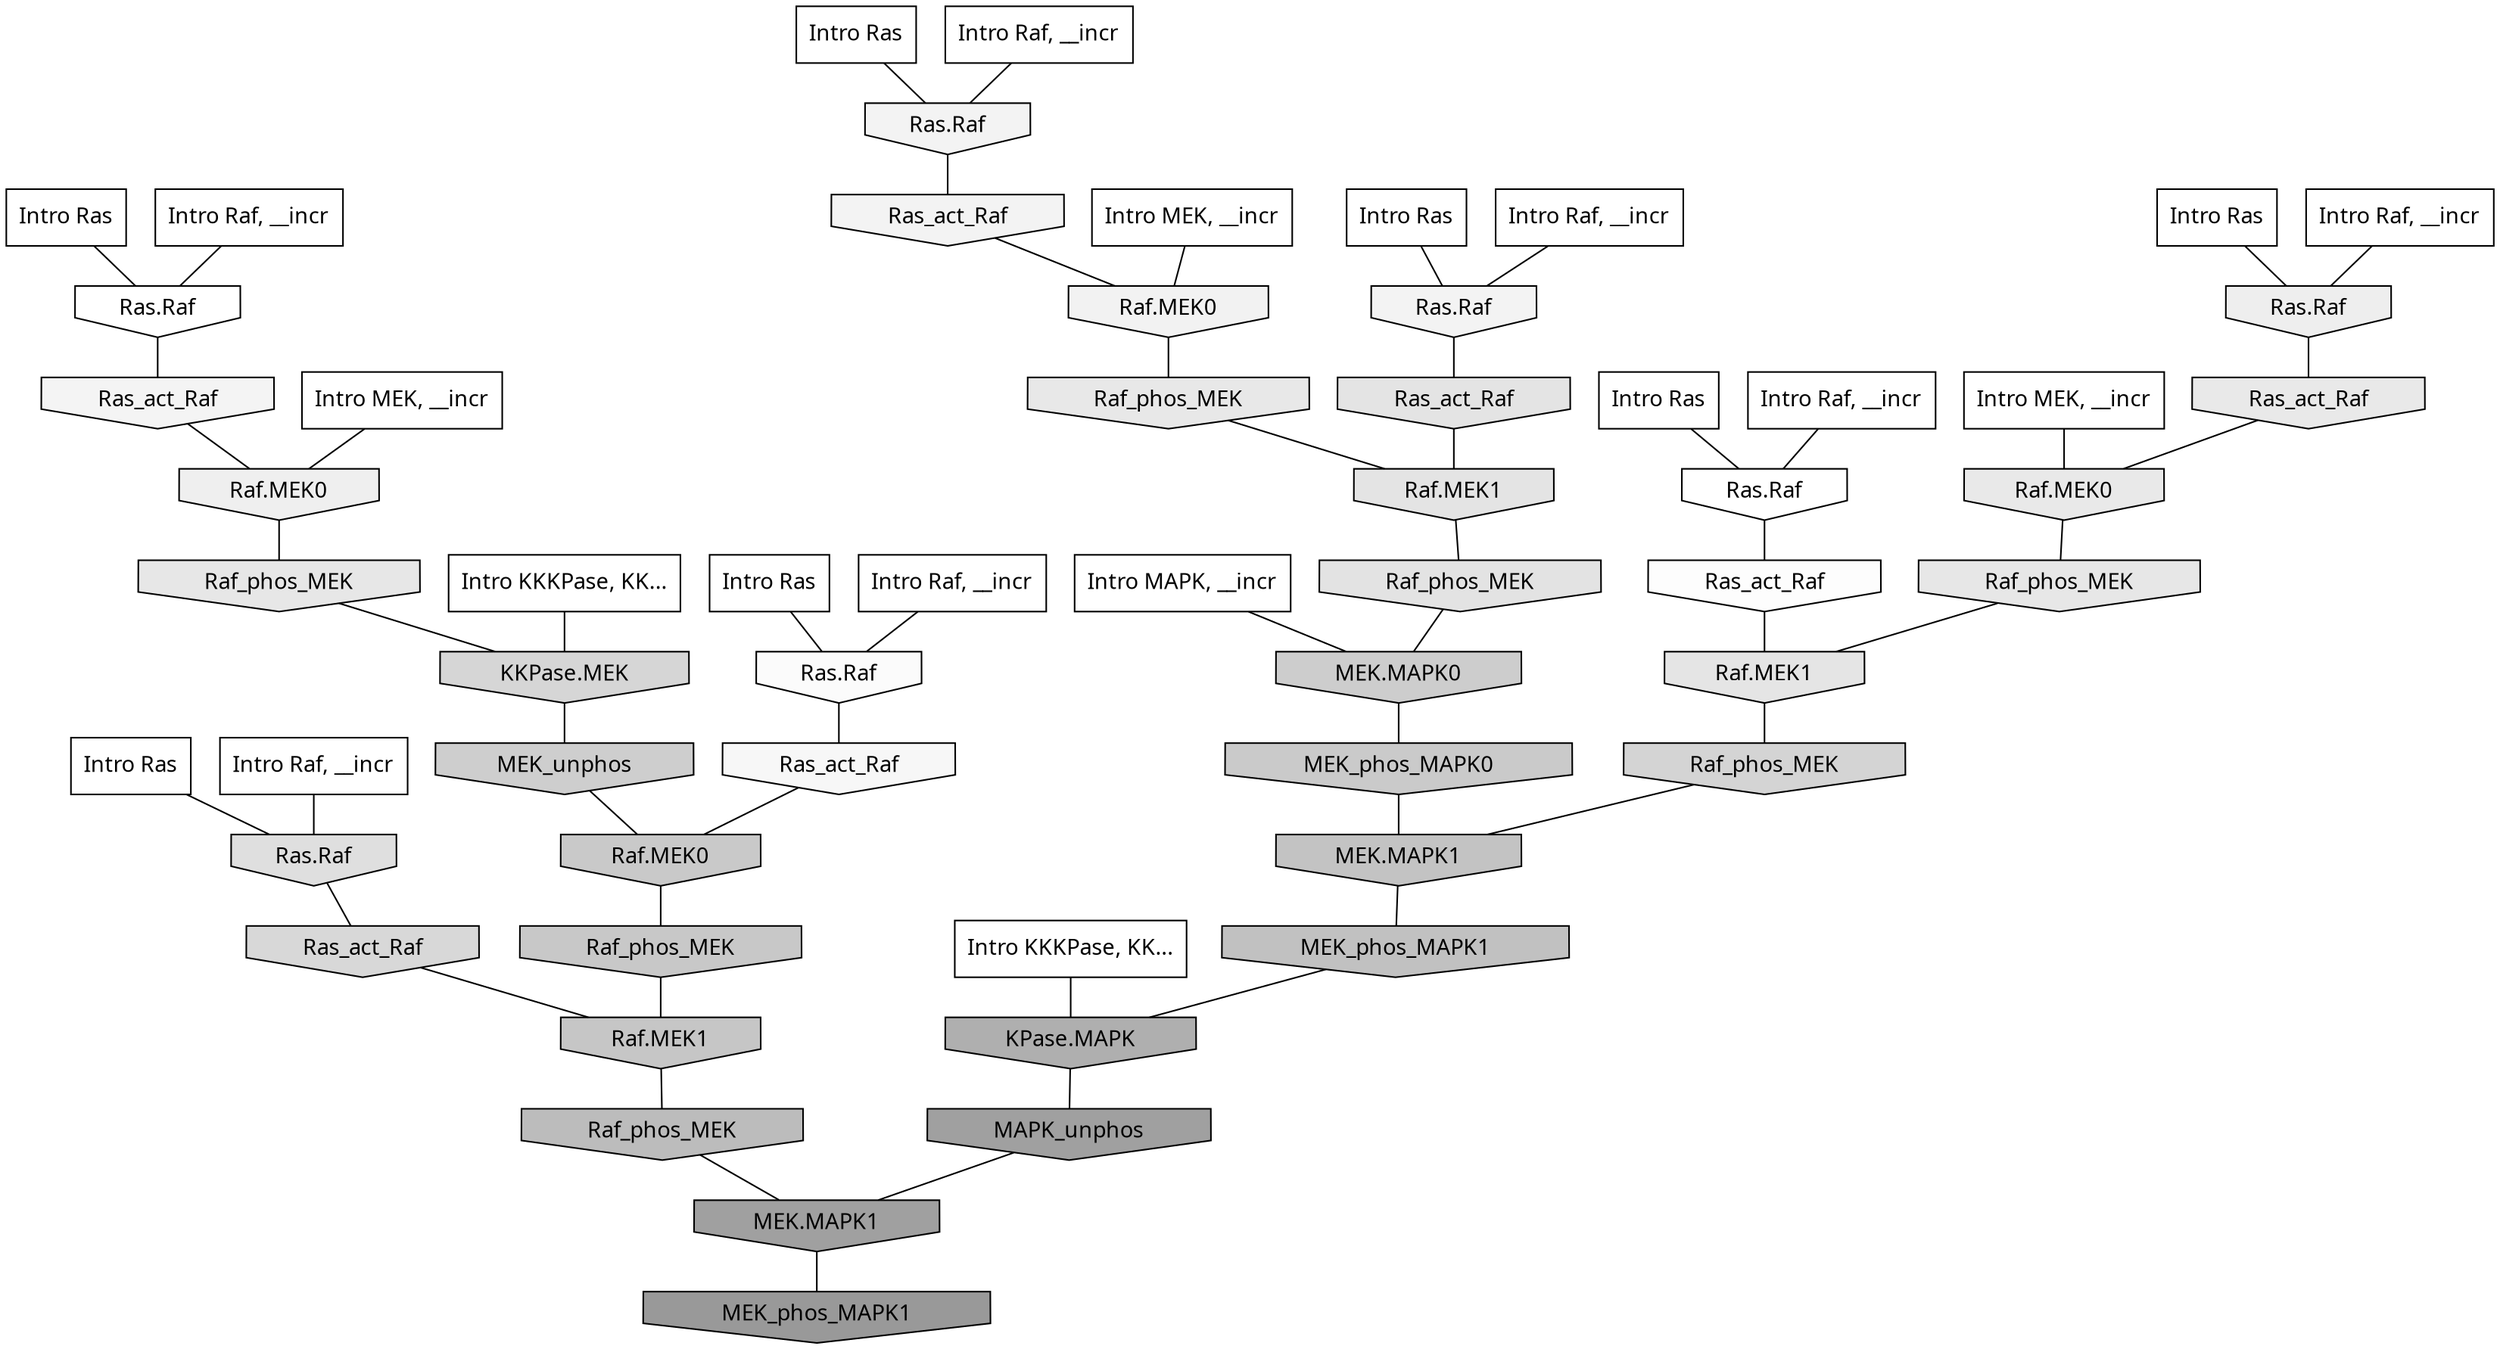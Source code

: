 digraph G{
  rankdir="TB";
  ranksep=0.30;
  node [fontname="CMU Serif"];
  edge [fontname="CMU Serif"];
  
  3 [label="Intro Ras", shape=rectangle, style=filled, fillcolor="0.000 0.000 1.000"]
  
  9 [label="Intro Ras", shape=rectangle, style=filled, fillcolor="0.000 0.000 1.000"]
  
  11 [label="Intro Ras", shape=rectangle, style=filled, fillcolor="0.000 0.000 1.000"]
  
  24 [label="Intro Ras", shape=rectangle, style=filled, fillcolor="0.000 0.000 1.000"]
  
  29 [label="Intro Ras", shape=rectangle, style=filled, fillcolor="0.000 0.000 1.000"]
  
  48 [label="Intro Ras", shape=rectangle, style=filled, fillcolor="0.000 0.000 1.000"]
  
  68 [label="Intro Ras", shape=rectangle, style=filled, fillcolor="0.000 0.000 1.000"]
  
  120 [label="Intro Raf, __incr", shape=rectangle, style=filled, fillcolor="0.000 0.000 1.000"]
  
  277 [label="Intro Raf, __incr", shape=rectangle, style=filled, fillcolor="0.000 0.000 1.000"]
  
  322 [label="Intro Raf, __incr", shape=rectangle, style=filled, fillcolor="0.000 0.000 1.000"]
  
  504 [label="Intro Raf, __incr", shape=rectangle, style=filled, fillcolor="0.000 0.000 1.000"]
  
  650 [label="Intro Raf, __incr", shape=rectangle, style=filled, fillcolor="0.000 0.000 1.000"]
  
  722 [label="Intro Raf, __incr", shape=rectangle, style=filled, fillcolor="0.000 0.000 1.000"]
  
  861 [label="Intro Raf, __incr", shape=rectangle, style=filled, fillcolor="0.000 0.000 1.000"]
  
  1689 [label="Intro MEK, __incr", shape=rectangle, style=filled, fillcolor="0.000 0.000 1.000"]
  
  1727 [label="Intro MEK, __incr", shape=rectangle, style=filled, fillcolor="0.000 0.000 1.000"]
  
  1869 [label="Intro MEK, __incr", shape=rectangle, style=filled, fillcolor="0.000 0.000 1.000"]
  
  2960 [label="Intro MAPK, __incr", shape=rectangle, style=filled, fillcolor="0.000 0.000 1.000"]
  
  3123 [label="Intro KKKPase, KK...", shape=rectangle, style=filled, fillcolor="0.000 0.000 1.000"]
  
  3174 [label="Intro KKKPase, KK...", shape=rectangle, style=filled, fillcolor="0.000 0.000 1.000"]
  
  3256 [label="Ras.Raf", shape=invhouse, style=filled, fillcolor="0.000 0.000 1.000"]
  
  3298 [label="Ras.Raf", shape=invhouse, style=filled, fillcolor="0.000 0.000 1.000"]
  
  3404 [label="Ras_act_Raf", shape=invhouse, style=filled, fillcolor="0.000 0.000 0.991"]
  
  3462 [label="Ras.Raf", shape=invhouse, style=filled, fillcolor="0.000 0.000 0.983"]
  
  3665 [label="Ras_act_Raf", shape=invhouse, style=filled, fillcolor="0.000 0.000 0.966"]
  
  3880 [label="Ras_act_Raf", shape=invhouse, style=filled, fillcolor="0.000 0.000 0.955"]
  
  3946 [label="Ras.Raf", shape=invhouse, style=filled, fillcolor="0.000 0.000 0.952"]
  
  3976 [label="Ras_act_Raf", shape=invhouse, style=filled, fillcolor="0.000 0.000 0.951"]
  
  4002 [label="Ras.Raf", shape=invhouse, style=filled, fillcolor="0.000 0.000 0.950"]
  
  4091 [label="Raf.MEK0", shape=invhouse, style=filled, fillcolor="0.000 0.000 0.946"]
  
  4312 [label="Raf.MEK0", shape=invhouse, style=filled, fillcolor="0.000 0.000 0.934"]
  
  4434 [label="Ras.Raf", shape=invhouse, style=filled, fillcolor="0.000 0.000 0.930"]
  
  4821 [label="Ras_act_Raf", shape=invhouse, style=filled, fillcolor="0.000 0.000 0.914"]
  
  4823 [label="Raf.MEK0", shape=invhouse, style=filled, fillcolor="0.000 0.000 0.914"]
  
  4956 [label="Raf_phos_MEK", shape=invhouse, style=filled, fillcolor="0.000 0.000 0.908"]
  
  5040 [label="Raf_phos_MEK", shape=invhouse, style=filled, fillcolor="0.000 0.000 0.905"]
  
  5048 [label="Raf_phos_MEK", shape=invhouse, style=filled, fillcolor="0.000 0.000 0.904"]
  
  5263 [label="Raf.MEK1", shape=invhouse, style=filled, fillcolor="0.000 0.000 0.896"]
  
  5331 [label="Ras_act_Raf", shape=invhouse, style=filled, fillcolor="0.000 0.000 0.894"]
  
  5337 [label="Raf.MEK1", shape=invhouse, style=filled, fillcolor="0.000 0.000 0.894"]
  
  5464 [label="Raf_phos_MEK", shape=invhouse, style=filled, fillcolor="0.000 0.000 0.889"]
  
  5898 [label="Ras.Raf", shape=invhouse, style=filled, fillcolor="0.000 0.000 0.873"]
  
  6729 [label="Ras_act_Raf", shape=invhouse, style=filled, fillcolor="0.000 0.000 0.847"]
  
  7154 [label="KKPase.MEK", shape=invhouse, style=filled, fillcolor="0.000 0.000 0.838"]
  
  7446 [label="Raf_phos_MEK", shape=invhouse, style=filled, fillcolor="0.000 0.000 0.831"]
  
  8598 [label="MEK_unphos", shape=invhouse, style=filled, fillcolor="0.000 0.000 0.808"]
  
  8851 [label="MEK.MAPK0", shape=invhouse, style=filled, fillcolor="0.000 0.000 0.802"]
  
  9504 [label="MEK_phos_MAPK0", shape=invhouse, style=filled, fillcolor="0.000 0.000 0.792"]
  
  9804 [label="Raf.MEK0", shape=invhouse, style=filled, fillcolor="0.000 0.000 0.787"]
  
  10031 [label="Raf_phos_MEK", shape=invhouse, style=filled, fillcolor="0.000 0.000 0.784"]
  
  10558 [label="Raf.MEK1", shape=invhouse, style=filled, fillcolor="0.000 0.000 0.776"]
  
  11504 [label="MEK.MAPK1", shape=invhouse, style=filled, fillcolor="0.000 0.000 0.764"]
  
  12248 [label="MEK_phos_MAPK1", shape=invhouse, style=filled, fillcolor="0.000 0.000 0.755"]
  
  13964 [label="Raf_phos_MEK", shape=invhouse, style=filled, fillcolor="0.000 0.000 0.737"]
  
  17685 [label="KPase.MAPK", shape=invhouse, style=filled, fillcolor="0.000 0.000 0.684"]
  
  19566 [label="MAPK_unphos", shape=invhouse, style=filled, fillcolor="0.000 0.000 0.628"]
  
  19568 [label="MEK.MAPK1", shape=invhouse, style=filled, fillcolor="0.000 0.000 0.628"]
  
  20326 [label="MEK_phos_MAPK1", shape=invhouse, style=filled, fillcolor="0.000 0.000 0.600"]
  
  
  19568 -> 20326 [dir=none, color="0.000 0.000 0.000"] 
  19566 -> 19568 [dir=none, color="0.000 0.000 0.000"] 
  17685 -> 19566 [dir=none, color="0.000 0.000 0.000"] 
  13964 -> 19568 [dir=none, color="0.000 0.000 0.000"] 
  12248 -> 17685 [dir=none, color="0.000 0.000 0.000"] 
  11504 -> 12248 [dir=none, color="0.000 0.000 0.000"] 
  10558 -> 13964 [dir=none, color="0.000 0.000 0.000"] 
  10031 -> 10558 [dir=none, color="0.000 0.000 0.000"] 
  9804 -> 10031 [dir=none, color="0.000 0.000 0.000"] 
  9504 -> 11504 [dir=none, color="0.000 0.000 0.000"] 
  8851 -> 9504 [dir=none, color="0.000 0.000 0.000"] 
  8598 -> 9804 [dir=none, color="0.000 0.000 0.000"] 
  7446 -> 11504 [dir=none, color="0.000 0.000 0.000"] 
  7154 -> 8598 [dir=none, color="0.000 0.000 0.000"] 
  6729 -> 10558 [dir=none, color="0.000 0.000 0.000"] 
  5898 -> 6729 [dir=none, color="0.000 0.000 0.000"] 
  5464 -> 8851 [dir=none, color="0.000 0.000 0.000"] 
  5337 -> 5464 [dir=none, color="0.000 0.000 0.000"] 
  5331 -> 5337 [dir=none, color="0.000 0.000 0.000"] 
  5263 -> 7446 [dir=none, color="0.000 0.000 0.000"] 
  5048 -> 5263 [dir=none, color="0.000 0.000 0.000"] 
  5040 -> 7154 [dir=none, color="0.000 0.000 0.000"] 
  4956 -> 5337 [dir=none, color="0.000 0.000 0.000"] 
  4823 -> 5048 [dir=none, color="0.000 0.000 0.000"] 
  4821 -> 4823 [dir=none, color="0.000 0.000 0.000"] 
  4434 -> 4821 [dir=none, color="0.000 0.000 0.000"] 
  4312 -> 5040 [dir=none, color="0.000 0.000 0.000"] 
  4091 -> 4956 [dir=none, color="0.000 0.000 0.000"] 
  4002 -> 5331 [dir=none, color="0.000 0.000 0.000"] 
  3976 -> 4091 [dir=none, color="0.000 0.000 0.000"] 
  3946 -> 3976 [dir=none, color="0.000 0.000 0.000"] 
  3880 -> 4312 [dir=none, color="0.000 0.000 0.000"] 
  3665 -> 9804 [dir=none, color="0.000 0.000 0.000"] 
  3462 -> 3665 [dir=none, color="0.000 0.000 0.000"] 
  3404 -> 5263 [dir=none, color="0.000 0.000 0.000"] 
  3298 -> 3880 [dir=none, color="0.000 0.000 0.000"] 
  3256 -> 3404 [dir=none, color="0.000 0.000 0.000"] 
  3174 -> 17685 [dir=none, color="0.000 0.000 0.000"] 
  3123 -> 7154 [dir=none, color="0.000 0.000 0.000"] 
  2960 -> 8851 [dir=none, color="0.000 0.000 0.000"] 
  1869 -> 4823 [dir=none, color="0.000 0.000 0.000"] 
  1727 -> 4312 [dir=none, color="0.000 0.000 0.000"] 
  1689 -> 4091 [dir=none, color="0.000 0.000 0.000"] 
  861 -> 3462 [dir=none, color="0.000 0.000 0.000"] 
  722 -> 3946 [dir=none, color="0.000 0.000 0.000"] 
  650 -> 5898 [dir=none, color="0.000 0.000 0.000"] 
  504 -> 3298 [dir=none, color="0.000 0.000 0.000"] 
  322 -> 4002 [dir=none, color="0.000 0.000 0.000"] 
  277 -> 3256 [dir=none, color="0.000 0.000 0.000"] 
  120 -> 4434 [dir=none, color="0.000 0.000 0.000"] 
  68 -> 4002 [dir=none, color="0.000 0.000 0.000"] 
  48 -> 5898 [dir=none, color="0.000 0.000 0.000"] 
  29 -> 4434 [dir=none, color="0.000 0.000 0.000"] 
  24 -> 3256 [dir=none, color="0.000 0.000 0.000"] 
  11 -> 3298 [dir=none, color="0.000 0.000 0.000"] 
  9 -> 3462 [dir=none, color="0.000 0.000 0.000"] 
  3 -> 3946 [dir=none, color="0.000 0.000 0.000"] 
  
  }
